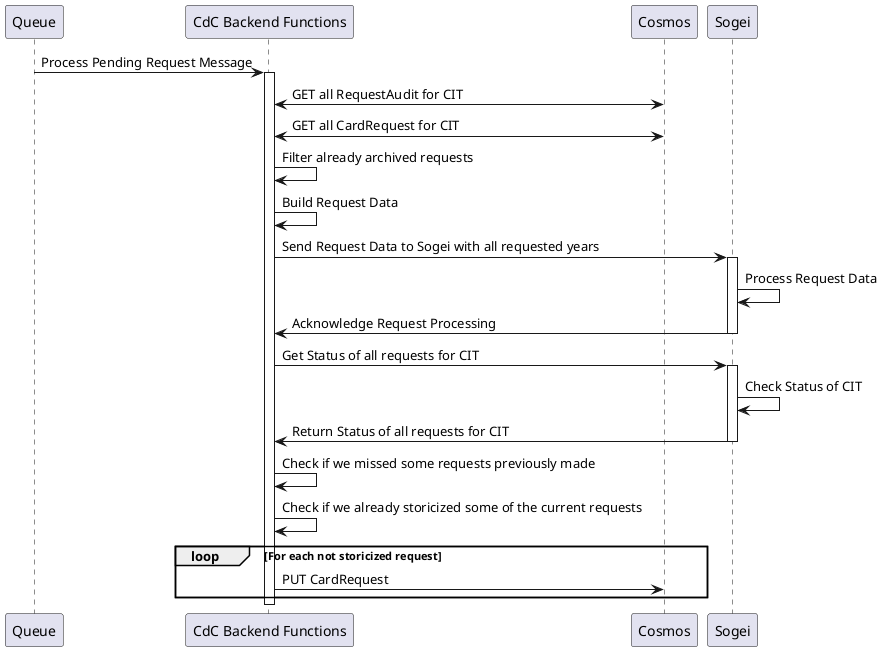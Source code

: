 @startuml Sequence ProcessPendingRequest
participant "Queue" as queue
participant "CdC Backend Functions" as be
participant "Cosmos" as cosmos
participant "Sogei" as sogei

queue -> be: Process Pending Request Message
activate be
be <-> cosmos: GET all RequestAudit for CIT
be <-> cosmos: GET all CardRequest for CIT
be -> be: Filter already archived requests
be -> be: Build Request Data
be -> sogei: Send Request Data to Sogei with all requested years
activate sogei
sogei -> sogei: Process Request Data
sogei -> be: Acknowledge Request Processing
deactivate sogei
be -> sogei: Get Status of all requests for CIT
activate sogei
sogei -> sogei: Check Status of CIT
sogei -> be: Return Status of all requests for CIT
deactivate sogei
be -> be: Check if we missed some requests previously made
be -> be: Check if we already storicized some of the current requests
loop For each not storicized request
    be -> cosmos: PUT CardRequest
end
deactivate be

@enduml